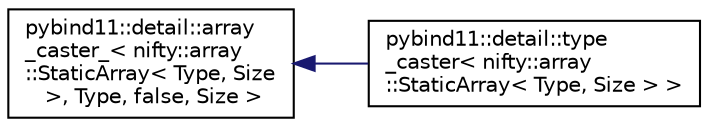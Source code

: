digraph "Graphical Class Hierarchy"
{
  edge [fontname="Helvetica",fontsize="10",labelfontname="Helvetica",labelfontsize="10"];
  node [fontname="Helvetica",fontsize="10",shape=record];
  rankdir="LR";
  Node1 [label="pybind11::detail::array\l_caster_\< nifty::array\l::StaticArray\< Type, Size\l \>, Type, false, Size \>",height=0.2,width=0.4,color="black", fillcolor="white", style="filled",URL="$structpybind11_1_1detail_1_1array__caster__.html"];
  Node1 -> Node2 [dir="back",color="midnightblue",fontsize="10",style="solid",fontname="Helvetica"];
  Node2 [label="pybind11::detail::type\l_caster\< nifty::array\l::StaticArray\< Type, Size \> \>",height=0.2,width=0.4,color="black", fillcolor="white", style="filled",URL="$structpybind11_1_1detail_1_1type__caster_3_01nifty_1_1array_1_1StaticArray_3_01Type_00_01Size_01_4_01_4.html"];
}
